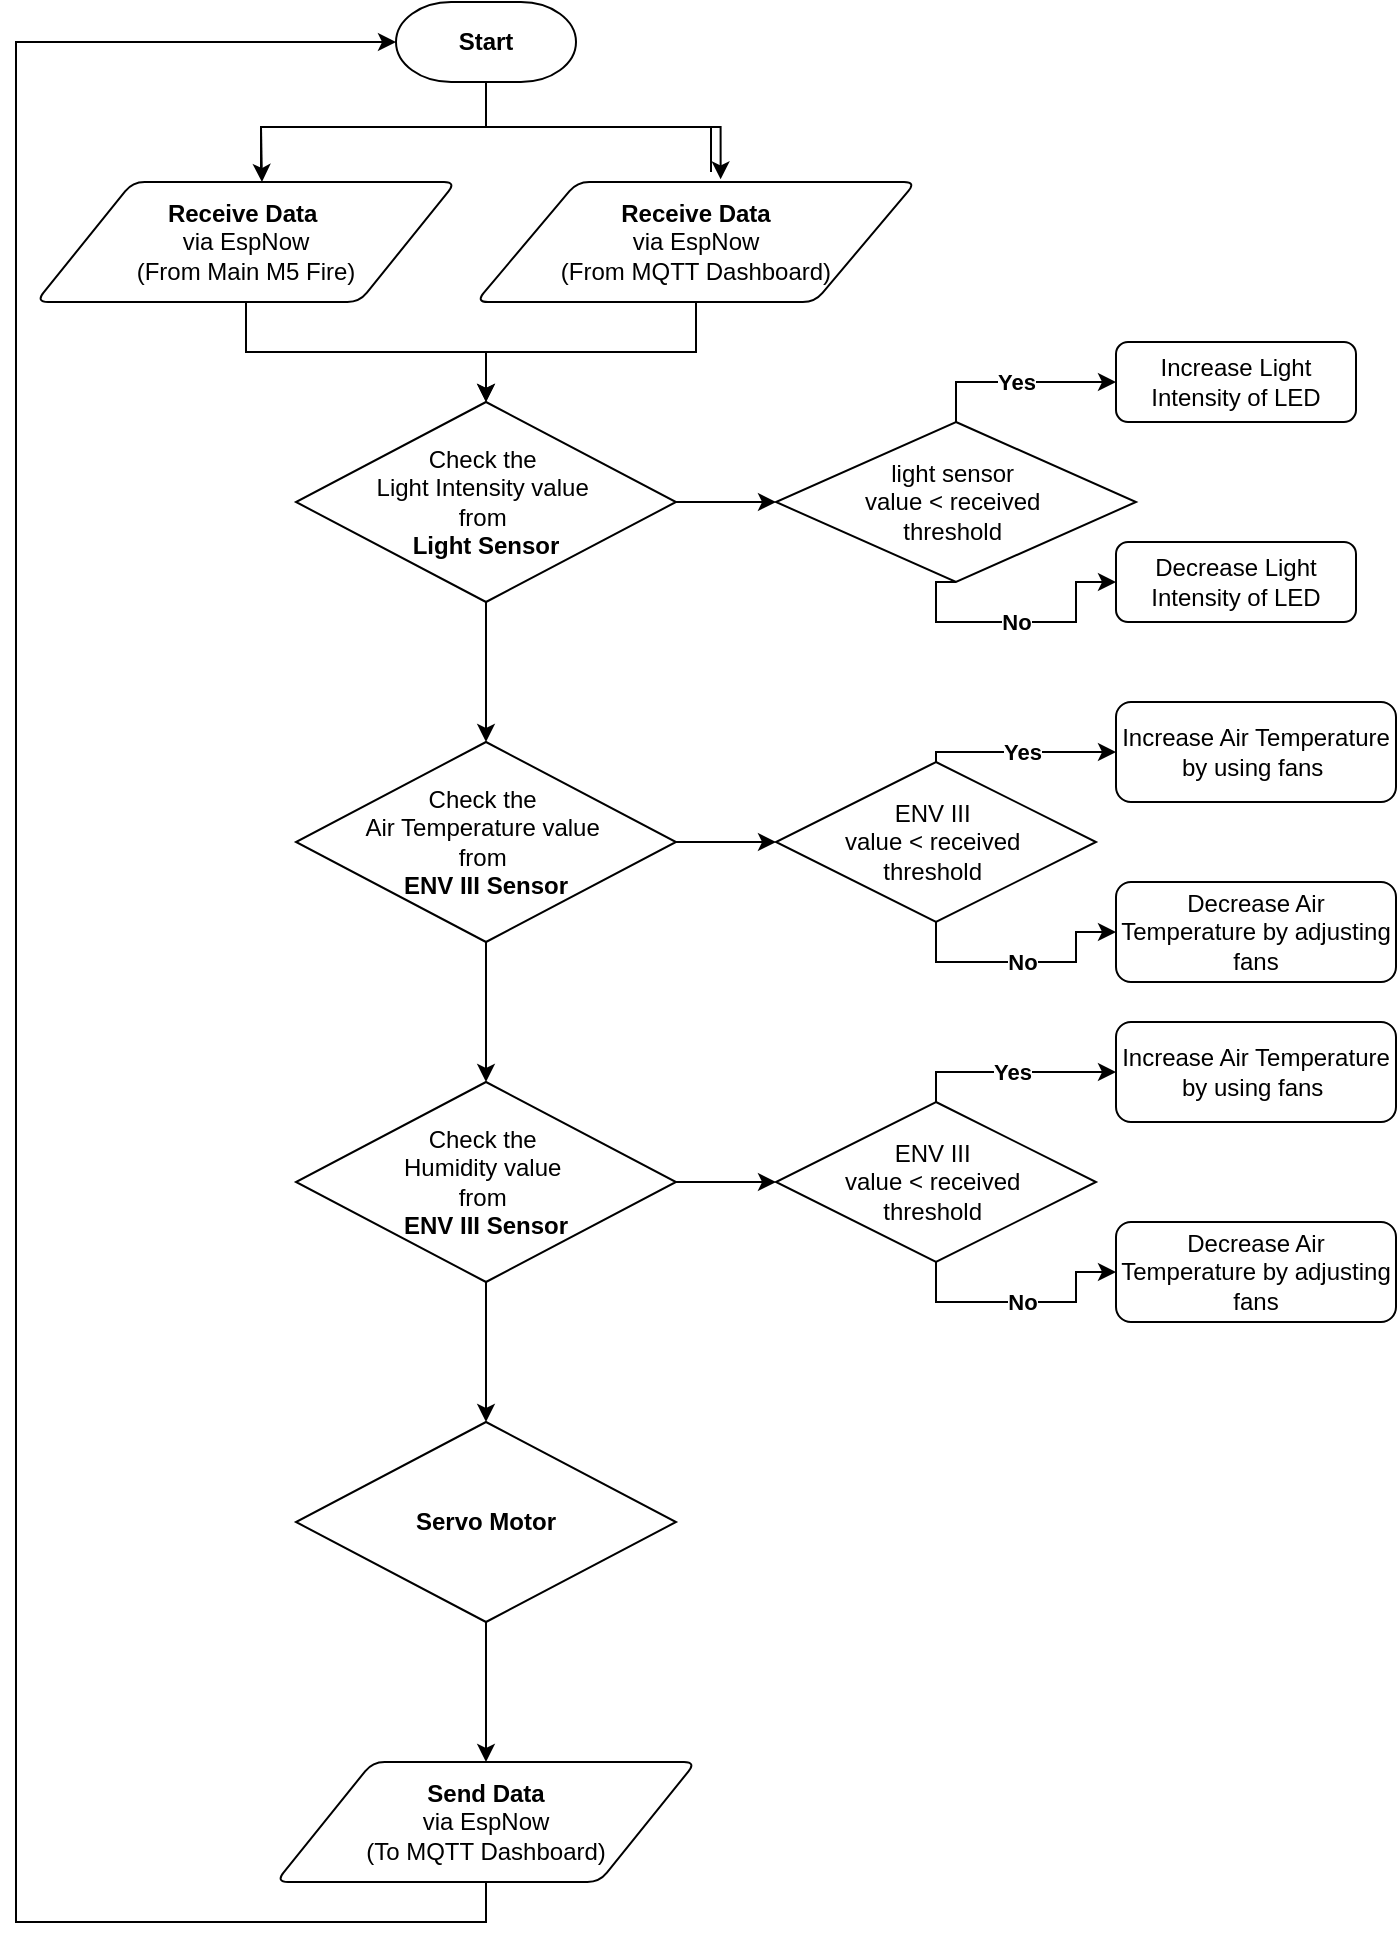<mxfile version="26.0.11">
  <diagram id="C5RBs43oDa-KdzZeNtuy" name="Page-1">
    <mxGraphModel dx="786" dy="455" grid="1" gridSize="10" guides="1" tooltips="1" connect="1" arrows="1" fold="1" page="1" pageScale="1" pageWidth="827" pageHeight="1169" math="0" shadow="0">
      <root>
        <mxCell id="WIyWlLk6GJQsqaUBKTNV-0" />
        <mxCell id="WIyWlLk6GJQsqaUBKTNV-1" parent="WIyWlLk6GJQsqaUBKTNV-0" />
        <mxCell id="WIyWlLk6GJQsqaUBKTNV-3" value="Increase Light Intensity of LED" style="rounded=1;whiteSpace=wrap;html=1;fontSize=12;glass=0;strokeWidth=1;shadow=0;" parent="WIyWlLk6GJQsqaUBKTNV-1" vertex="1">
          <mxGeometry x="580" y="180" width="120" height="40" as="geometry" />
        </mxCell>
        <mxCell id="N5Ace7HfvKLjDq9x6au6-1" value="&lt;b&gt;Start&lt;/b&gt;" style="strokeWidth=1;html=1;shape=mxgraph.flowchart.terminator;whiteSpace=wrap;" vertex="1" parent="WIyWlLk6GJQsqaUBKTNV-1">
          <mxGeometry x="220" y="10" width="90" height="40" as="geometry" />
        </mxCell>
        <mxCell id="N5Ace7HfvKLjDq9x6au6-16" style="edgeStyle=orthogonalEdgeStyle;rounded=0;orthogonalLoop=1;jettySize=auto;html=1;exitX=0.5;exitY=1;exitDx=0;exitDy=0;" edge="1" parent="WIyWlLk6GJQsqaUBKTNV-1" source="N5Ace7HfvKLjDq9x6au6-2" target="N5Ace7HfvKLjDq9x6au6-14">
          <mxGeometry relative="1" as="geometry" />
        </mxCell>
        <mxCell id="N5Ace7HfvKLjDq9x6au6-2" value="&lt;b&gt;Receive Data&amp;nbsp;&lt;/b&gt;&lt;div&gt;via EspNow&lt;div&gt;(From Main M5 Fire)&lt;/div&gt;&lt;/div&gt;" style="shape=parallelogram;html=1;strokeWidth=1;perimeter=parallelogramPerimeter;whiteSpace=wrap;rounded=1;arcSize=12;size=0.23;" vertex="1" parent="WIyWlLk6GJQsqaUBKTNV-1">
          <mxGeometry x="40" y="100" width="210" height="60" as="geometry" />
        </mxCell>
        <mxCell id="N5Ace7HfvKLjDq9x6au6-15" style="edgeStyle=orthogonalEdgeStyle;rounded=0;orthogonalLoop=1;jettySize=auto;html=1;exitX=0.5;exitY=1;exitDx=0;exitDy=0;" edge="1" parent="WIyWlLk6GJQsqaUBKTNV-1" source="N5Ace7HfvKLjDq9x6au6-3" target="N5Ace7HfvKLjDq9x6au6-14">
          <mxGeometry relative="1" as="geometry" />
        </mxCell>
        <mxCell id="N5Ace7HfvKLjDq9x6au6-3" value="&lt;b&gt;Receive Data&lt;/b&gt;&lt;div&gt;via EspNow&lt;b&gt;&lt;br&gt;&lt;/b&gt;&lt;div&gt;(From MQTT Dashboard)&lt;/div&gt;&lt;/div&gt;" style="shape=parallelogram;html=1;strokeWidth=1;perimeter=parallelogramPerimeter;whiteSpace=wrap;rounded=1;arcSize=12;size=0.23;" vertex="1" parent="WIyWlLk6GJQsqaUBKTNV-1">
          <mxGeometry x="260" y="100" width="220" height="60" as="geometry" />
        </mxCell>
        <mxCell id="N5Ace7HfvKLjDq9x6au6-8" value="" style="strokeWidth=1;html=1;shape=mxgraph.flowchart.annotation_2;align=left;labelPosition=right;pointerEvents=1;rotation=90;" vertex="1" parent="WIyWlLk6GJQsqaUBKTNV-1">
          <mxGeometry x="242.5" y="-40" width="45" height="225" as="geometry" />
        </mxCell>
        <mxCell id="N5Ace7HfvKLjDq9x6au6-11" style="edgeStyle=orthogonalEdgeStyle;rounded=0;orthogonalLoop=1;jettySize=auto;html=1;exitX=0.5;exitY=1;exitDx=0;exitDy=0;exitPerimeter=0;entryX=0.538;entryY=0;entryDx=0;entryDy=0;entryPerimeter=0;" edge="1" parent="WIyWlLk6GJQsqaUBKTNV-1" source="N5Ace7HfvKLjDq9x6au6-8" target="N5Ace7HfvKLjDq9x6au6-2">
          <mxGeometry relative="1" as="geometry" />
        </mxCell>
        <mxCell id="N5Ace7HfvKLjDq9x6au6-12" style="edgeStyle=orthogonalEdgeStyle;rounded=0;orthogonalLoop=1;jettySize=auto;html=1;exitX=0.5;exitY=0;exitDx=0;exitDy=0;exitPerimeter=0;entryX=0.556;entryY=-0.022;entryDx=0;entryDy=0;entryPerimeter=0;" edge="1" parent="WIyWlLk6GJQsqaUBKTNV-1" source="N5Ace7HfvKLjDq9x6au6-8" target="N5Ace7HfvKLjDq9x6au6-3">
          <mxGeometry relative="1" as="geometry" />
        </mxCell>
        <mxCell id="N5Ace7HfvKLjDq9x6au6-14" value="Check the&amp;nbsp;&lt;div&gt;Light Intensity value&amp;nbsp;&lt;div&gt;from&amp;nbsp;&lt;/div&gt;&lt;/div&gt;&lt;div&gt;&lt;b&gt;Light Sensor&lt;/b&gt;&lt;/div&gt;" style="strokeWidth=1;html=1;shape=mxgraph.flowchart.decision;whiteSpace=wrap;" vertex="1" parent="WIyWlLk6GJQsqaUBKTNV-1">
          <mxGeometry x="170" y="210" width="190" height="100" as="geometry" />
        </mxCell>
        <mxCell id="N5Ace7HfvKLjDq9x6au6-31" value="&lt;b&gt;Yes&lt;/b&gt;" style="edgeStyle=orthogonalEdgeStyle;rounded=0;orthogonalLoop=1;jettySize=auto;html=1;exitX=0.5;exitY=0;exitDx=0;exitDy=0;exitPerimeter=0;entryX=0;entryY=0.5;entryDx=0;entryDy=0;" edge="1" parent="WIyWlLk6GJQsqaUBKTNV-1" source="N5Ace7HfvKLjDq9x6au6-17" target="WIyWlLk6GJQsqaUBKTNV-3">
          <mxGeometry relative="1" as="geometry" />
        </mxCell>
        <mxCell id="N5Ace7HfvKLjDq9x6au6-32" value="&lt;b&gt;No&lt;/b&gt;" style="edgeStyle=orthogonalEdgeStyle;rounded=0;orthogonalLoop=1;jettySize=auto;html=1;exitX=0.5;exitY=1;exitDx=0;exitDy=0;exitPerimeter=0;entryX=0;entryY=0.5;entryDx=0;entryDy=0;" edge="1" parent="WIyWlLk6GJQsqaUBKTNV-1" source="N5Ace7HfvKLjDq9x6au6-17" target="N5Ace7HfvKLjDq9x6au6-22">
          <mxGeometry relative="1" as="geometry">
            <Array as="points">
              <mxPoint x="490" y="320" />
              <mxPoint x="560" y="320" />
              <mxPoint x="560" y="300" />
            </Array>
          </mxGeometry>
        </mxCell>
        <mxCell id="N5Ace7HfvKLjDq9x6au6-17" value="&lt;div&gt;&lt;span style=&quot;background-color: transparent; color: light-dark(rgb(0, 0, 0), rgb(255, 255, 255));&quot;&gt;light sensor&amp;nbsp;&lt;/span&gt;&lt;/div&gt;&lt;div&gt;value &amp;lt;&amp;nbsp;&lt;span style=&quot;background-color: transparent; color: light-dark(rgb(0, 0, 0), rgb(255, 255, 255));&quot;&gt;received&amp;nbsp;&lt;/span&gt;&lt;/div&gt;&lt;div&gt;&lt;span style=&quot;background-color: transparent; color: light-dark(rgb(0, 0, 0), rgb(255, 255, 255));&quot;&gt;threshold&amp;nbsp;&lt;/span&gt;&lt;/div&gt;" style="strokeWidth=1;html=1;shape=mxgraph.flowchart.decision;whiteSpace=wrap;" vertex="1" parent="WIyWlLk6GJQsqaUBKTNV-1">
          <mxGeometry x="410" y="220" width="180" height="80" as="geometry" />
        </mxCell>
        <mxCell id="N5Ace7HfvKLjDq9x6au6-22" value="Decrease Light Intensity of LED" style="rounded=1;whiteSpace=wrap;html=1;fontSize=12;glass=0;strokeWidth=1;shadow=0;" vertex="1" parent="WIyWlLk6GJQsqaUBKTNV-1">
          <mxGeometry x="580" y="280" width="120" height="40" as="geometry" />
        </mxCell>
        <mxCell id="N5Ace7HfvKLjDq9x6au6-36" value="&lt;b&gt;Yes&lt;/b&gt;" style="edgeStyle=orthogonalEdgeStyle;rounded=0;orthogonalLoop=1;jettySize=auto;html=1;exitX=0.5;exitY=0;exitDx=0;exitDy=0;exitPerimeter=0;entryX=0;entryY=0.5;entryDx=0;entryDy=0;" edge="1" parent="WIyWlLk6GJQsqaUBKTNV-1" source="N5Ace7HfvKLjDq9x6au6-24" target="N5Ace7HfvKLjDq9x6au6-26">
          <mxGeometry relative="1" as="geometry">
            <Array as="points">
              <mxPoint x="490" y="385" />
            </Array>
          </mxGeometry>
        </mxCell>
        <mxCell id="N5Ace7HfvKLjDq9x6au6-37" value="&lt;b&gt;No&lt;/b&gt;" style="edgeStyle=orthogonalEdgeStyle;rounded=0;orthogonalLoop=1;jettySize=auto;html=1;exitX=0.5;exitY=1;exitDx=0;exitDy=0;exitPerimeter=0;entryX=0;entryY=0.5;entryDx=0;entryDy=0;" edge="1" parent="WIyWlLk6GJQsqaUBKTNV-1" source="N5Ace7HfvKLjDq9x6au6-24" target="N5Ace7HfvKLjDq9x6au6-27">
          <mxGeometry relative="1" as="geometry">
            <Array as="points">
              <mxPoint x="490" y="490" />
              <mxPoint x="560" y="490" />
              <mxPoint x="560" y="475" />
            </Array>
          </mxGeometry>
        </mxCell>
        <mxCell id="N5Ace7HfvKLjDq9x6au6-24" value="&lt;div&gt;&lt;span style=&quot;background-color: transparent; color: light-dark(rgb(0, 0, 0), rgb(255, 255, 255));&quot;&gt;ENV III&amp;nbsp;&lt;/span&gt;&lt;/div&gt;&lt;div&gt;value &amp;lt;&amp;nbsp;&lt;span style=&quot;background-color: transparent; color: light-dark(rgb(0, 0, 0), rgb(255, 255, 255));&quot;&gt;received&amp;nbsp;&lt;/span&gt;&lt;/div&gt;&lt;div&gt;&lt;span style=&quot;background-color: transparent; color: light-dark(rgb(0, 0, 0), rgb(255, 255, 255));&quot;&gt;threshold&amp;nbsp;&lt;/span&gt;&lt;/div&gt;" style="strokeWidth=1;html=1;shape=mxgraph.flowchart.decision;whiteSpace=wrap;" vertex="1" parent="WIyWlLk6GJQsqaUBKTNV-1">
          <mxGeometry x="410" y="390" width="160" height="80" as="geometry" />
        </mxCell>
        <mxCell id="N5Ace7HfvKLjDq9x6au6-26" value="Increase Air Temperature by using fans&amp;nbsp;" style="rounded=1;whiteSpace=wrap;html=1;fontSize=12;glass=0;strokeWidth=1;shadow=0;" vertex="1" parent="WIyWlLk6GJQsqaUBKTNV-1">
          <mxGeometry x="580" y="360" width="140" height="50" as="geometry" />
        </mxCell>
        <mxCell id="N5Ace7HfvKLjDq9x6au6-27" value="Decrease Air Temperature by adjusting fans" style="rounded=1;whiteSpace=wrap;html=1;fontSize=12;glass=0;strokeWidth=1;shadow=0;" vertex="1" parent="WIyWlLk6GJQsqaUBKTNV-1">
          <mxGeometry x="580" y="450" width="140" height="50" as="geometry" />
        </mxCell>
        <mxCell id="N5Ace7HfvKLjDq9x6au6-35" value="" style="edgeStyle=orthogonalEdgeStyle;rounded=0;orthogonalLoop=1;jettySize=auto;html=1;" edge="1" parent="WIyWlLk6GJQsqaUBKTNV-1" source="N5Ace7HfvKLjDq9x6au6-28" target="N5Ace7HfvKLjDq9x6au6-24">
          <mxGeometry relative="1" as="geometry" />
        </mxCell>
        <mxCell id="N5Ace7HfvKLjDq9x6au6-38" value="" style="edgeStyle=orthogonalEdgeStyle;rounded=0;orthogonalLoop=1;jettySize=auto;html=1;" edge="1" parent="WIyWlLk6GJQsqaUBKTNV-1" source="N5Ace7HfvKLjDq9x6au6-28" target="N5Ace7HfvKLjDq9x6au6-29">
          <mxGeometry relative="1" as="geometry" />
        </mxCell>
        <mxCell id="N5Ace7HfvKLjDq9x6au6-28" value="Check the&amp;nbsp;&lt;div&gt;Air Temperature value&amp;nbsp;&lt;div&gt;from&amp;nbsp;&lt;/div&gt;&lt;/div&gt;&lt;div&gt;&lt;b&gt;ENV III Sensor&lt;/b&gt;&lt;/div&gt;" style="strokeWidth=1;html=1;shape=mxgraph.flowchart.decision;whiteSpace=wrap;" vertex="1" parent="WIyWlLk6GJQsqaUBKTNV-1">
          <mxGeometry x="170" y="380" width="190" height="100" as="geometry" />
        </mxCell>
        <mxCell id="N5Ace7HfvKLjDq9x6au6-40" value="" style="edgeStyle=orthogonalEdgeStyle;rounded=0;orthogonalLoop=1;jettySize=auto;html=1;" edge="1" parent="WIyWlLk6GJQsqaUBKTNV-1" source="N5Ace7HfvKLjDq9x6au6-29" target="N5Ace7HfvKLjDq9x6au6-39">
          <mxGeometry relative="1" as="geometry" />
        </mxCell>
        <mxCell id="N5Ace7HfvKLjDq9x6au6-29" value="Check the&amp;nbsp;&lt;div&gt;Humidity value&amp;nbsp;&lt;div&gt;from&amp;nbsp;&lt;/div&gt;&lt;/div&gt;&lt;div&gt;&lt;b&gt;ENV III Sensor&lt;/b&gt;&lt;/div&gt;" style="strokeWidth=1;html=1;shape=mxgraph.flowchart.decision;whiteSpace=wrap;" vertex="1" parent="WIyWlLk6GJQsqaUBKTNV-1">
          <mxGeometry x="170" y="550" width="190" height="100" as="geometry" />
        </mxCell>
        <mxCell id="N5Ace7HfvKLjDq9x6au6-30" style="edgeStyle=orthogonalEdgeStyle;rounded=0;orthogonalLoop=1;jettySize=auto;html=1;exitX=1;exitY=0.5;exitDx=0;exitDy=0;exitPerimeter=0;entryX=0;entryY=0.5;entryDx=0;entryDy=0;entryPerimeter=0;" edge="1" parent="WIyWlLk6GJQsqaUBKTNV-1" source="N5Ace7HfvKLjDq9x6au6-14" target="N5Ace7HfvKLjDq9x6au6-17">
          <mxGeometry relative="1" as="geometry" />
        </mxCell>
        <mxCell id="N5Ace7HfvKLjDq9x6au6-34" style="edgeStyle=orthogonalEdgeStyle;rounded=0;orthogonalLoop=1;jettySize=auto;html=1;exitX=0.5;exitY=1;exitDx=0;exitDy=0;exitPerimeter=0;entryX=0.5;entryY=0;entryDx=0;entryDy=0;entryPerimeter=0;" edge="1" parent="WIyWlLk6GJQsqaUBKTNV-1" source="N5Ace7HfvKLjDq9x6au6-14" target="N5Ace7HfvKLjDq9x6au6-28">
          <mxGeometry relative="1" as="geometry" />
        </mxCell>
        <mxCell id="N5Ace7HfvKLjDq9x6au6-43" value="&lt;b&gt;Yes&lt;/b&gt;" style="edgeStyle=orthogonalEdgeStyle;rounded=0;orthogonalLoop=1;jettySize=auto;html=1;exitX=0.5;exitY=0;exitDx=0;exitDy=0;exitPerimeter=0;entryX=0;entryY=0.5;entryDx=0;entryDy=0;" edge="1" parent="WIyWlLk6GJQsqaUBKTNV-1" source="N5Ace7HfvKLjDq9x6au6-39" target="N5Ace7HfvKLjDq9x6au6-41">
          <mxGeometry relative="1" as="geometry">
            <Array as="points">
              <mxPoint x="490" y="545" />
            </Array>
          </mxGeometry>
        </mxCell>
        <mxCell id="N5Ace7HfvKLjDq9x6au6-45" value="&lt;b&gt;No&lt;/b&gt;" style="edgeStyle=orthogonalEdgeStyle;rounded=0;orthogonalLoop=1;jettySize=auto;html=1;exitX=0.5;exitY=1;exitDx=0;exitDy=0;exitPerimeter=0;entryX=0;entryY=0.5;entryDx=0;entryDy=0;" edge="1" parent="WIyWlLk6GJQsqaUBKTNV-1" source="N5Ace7HfvKLjDq9x6au6-39" target="N5Ace7HfvKLjDq9x6au6-42">
          <mxGeometry relative="1" as="geometry">
            <Array as="points">
              <mxPoint x="490" y="660" />
              <mxPoint x="560" y="660" />
              <mxPoint x="560" y="645" />
            </Array>
          </mxGeometry>
        </mxCell>
        <mxCell id="N5Ace7HfvKLjDq9x6au6-39" value="&lt;div&gt;&lt;span style=&quot;background-color: transparent; color: light-dark(rgb(0, 0, 0), rgb(255, 255, 255));&quot;&gt;ENV III&amp;nbsp;&lt;/span&gt;&lt;/div&gt;&lt;div&gt;value &amp;lt;&amp;nbsp;&lt;span style=&quot;background-color: transparent; color: light-dark(rgb(0, 0, 0), rgb(255, 255, 255));&quot;&gt;received&amp;nbsp;&lt;/span&gt;&lt;/div&gt;&lt;div&gt;&lt;span style=&quot;background-color: transparent; color: light-dark(rgb(0, 0, 0), rgb(255, 255, 255));&quot;&gt;threshold&amp;nbsp;&lt;/span&gt;&lt;/div&gt;" style="strokeWidth=1;html=1;shape=mxgraph.flowchart.decision;whiteSpace=wrap;" vertex="1" parent="WIyWlLk6GJQsqaUBKTNV-1">
          <mxGeometry x="410" y="560" width="160" height="80" as="geometry" />
        </mxCell>
        <mxCell id="N5Ace7HfvKLjDq9x6au6-41" value="Increase Air Temperature by using fans&amp;nbsp;" style="rounded=1;whiteSpace=wrap;html=1;fontSize=12;glass=0;strokeWidth=1;shadow=0;" vertex="1" parent="WIyWlLk6GJQsqaUBKTNV-1">
          <mxGeometry x="580" y="520" width="140" height="50" as="geometry" />
        </mxCell>
        <mxCell id="N5Ace7HfvKLjDq9x6au6-42" value="Decrease Air Temperature by adjusting fans" style="rounded=1;whiteSpace=wrap;html=1;fontSize=12;glass=0;strokeWidth=1;shadow=0;" vertex="1" parent="WIyWlLk6GJQsqaUBKTNV-1">
          <mxGeometry x="580" y="620" width="140" height="50" as="geometry" />
        </mxCell>
        <mxCell id="N5Ace7HfvKLjDq9x6au6-49" style="edgeStyle=orthogonalEdgeStyle;rounded=0;orthogonalLoop=1;jettySize=auto;html=1;exitX=0.5;exitY=1;exitDx=0;exitDy=0;exitPerimeter=0;entryX=0.5;entryY=0;entryDx=0;entryDy=0;" edge="1" parent="WIyWlLk6GJQsqaUBKTNV-1" source="N5Ace7HfvKLjDq9x6au6-46" target="N5Ace7HfvKLjDq9x6au6-48">
          <mxGeometry relative="1" as="geometry" />
        </mxCell>
        <mxCell id="N5Ace7HfvKLjDq9x6au6-46" value="&lt;b&gt;Servo Motor&lt;/b&gt;" style="strokeWidth=1;html=1;shape=mxgraph.flowchart.decision;whiteSpace=wrap;" vertex="1" parent="WIyWlLk6GJQsqaUBKTNV-1">
          <mxGeometry x="170" y="720" width="190" height="100" as="geometry" />
        </mxCell>
        <mxCell id="N5Ace7HfvKLjDq9x6au6-47" style="edgeStyle=orthogonalEdgeStyle;rounded=0;orthogonalLoop=1;jettySize=auto;html=1;exitX=0.5;exitY=1;exitDx=0;exitDy=0;exitPerimeter=0;entryX=0.5;entryY=0;entryDx=0;entryDy=0;entryPerimeter=0;" edge="1" parent="WIyWlLk6GJQsqaUBKTNV-1" source="N5Ace7HfvKLjDq9x6au6-29" target="N5Ace7HfvKLjDq9x6au6-46">
          <mxGeometry relative="1" as="geometry" />
        </mxCell>
        <mxCell id="N5Ace7HfvKLjDq9x6au6-48" value="&lt;b&gt;Send Data&lt;/b&gt;&lt;div&gt;via EspNow&lt;b&gt;&lt;br&gt;&lt;/b&gt;&lt;div&gt;(To MQTT Dashboard)&lt;/div&gt;&lt;/div&gt;" style="shape=parallelogram;html=1;strokeWidth=1;perimeter=parallelogramPerimeter;whiteSpace=wrap;rounded=1;arcSize=12;size=0.23;" vertex="1" parent="WIyWlLk6GJQsqaUBKTNV-1">
          <mxGeometry x="160" y="890" width="210" height="60" as="geometry" />
        </mxCell>
        <mxCell id="N5Ace7HfvKLjDq9x6au6-50" style="edgeStyle=orthogonalEdgeStyle;rounded=0;orthogonalLoop=1;jettySize=auto;html=1;exitX=0.5;exitY=1;exitDx=0;exitDy=0;entryX=0;entryY=0.5;entryDx=0;entryDy=0;entryPerimeter=0;" edge="1" parent="WIyWlLk6GJQsqaUBKTNV-1" source="N5Ace7HfvKLjDq9x6au6-48" target="N5Ace7HfvKLjDq9x6au6-1">
          <mxGeometry relative="1" as="geometry">
            <Array as="points">
              <mxPoint x="265" y="970" />
              <mxPoint x="30" y="970" />
              <mxPoint x="30" y="30" />
            </Array>
          </mxGeometry>
        </mxCell>
      </root>
    </mxGraphModel>
  </diagram>
</mxfile>
